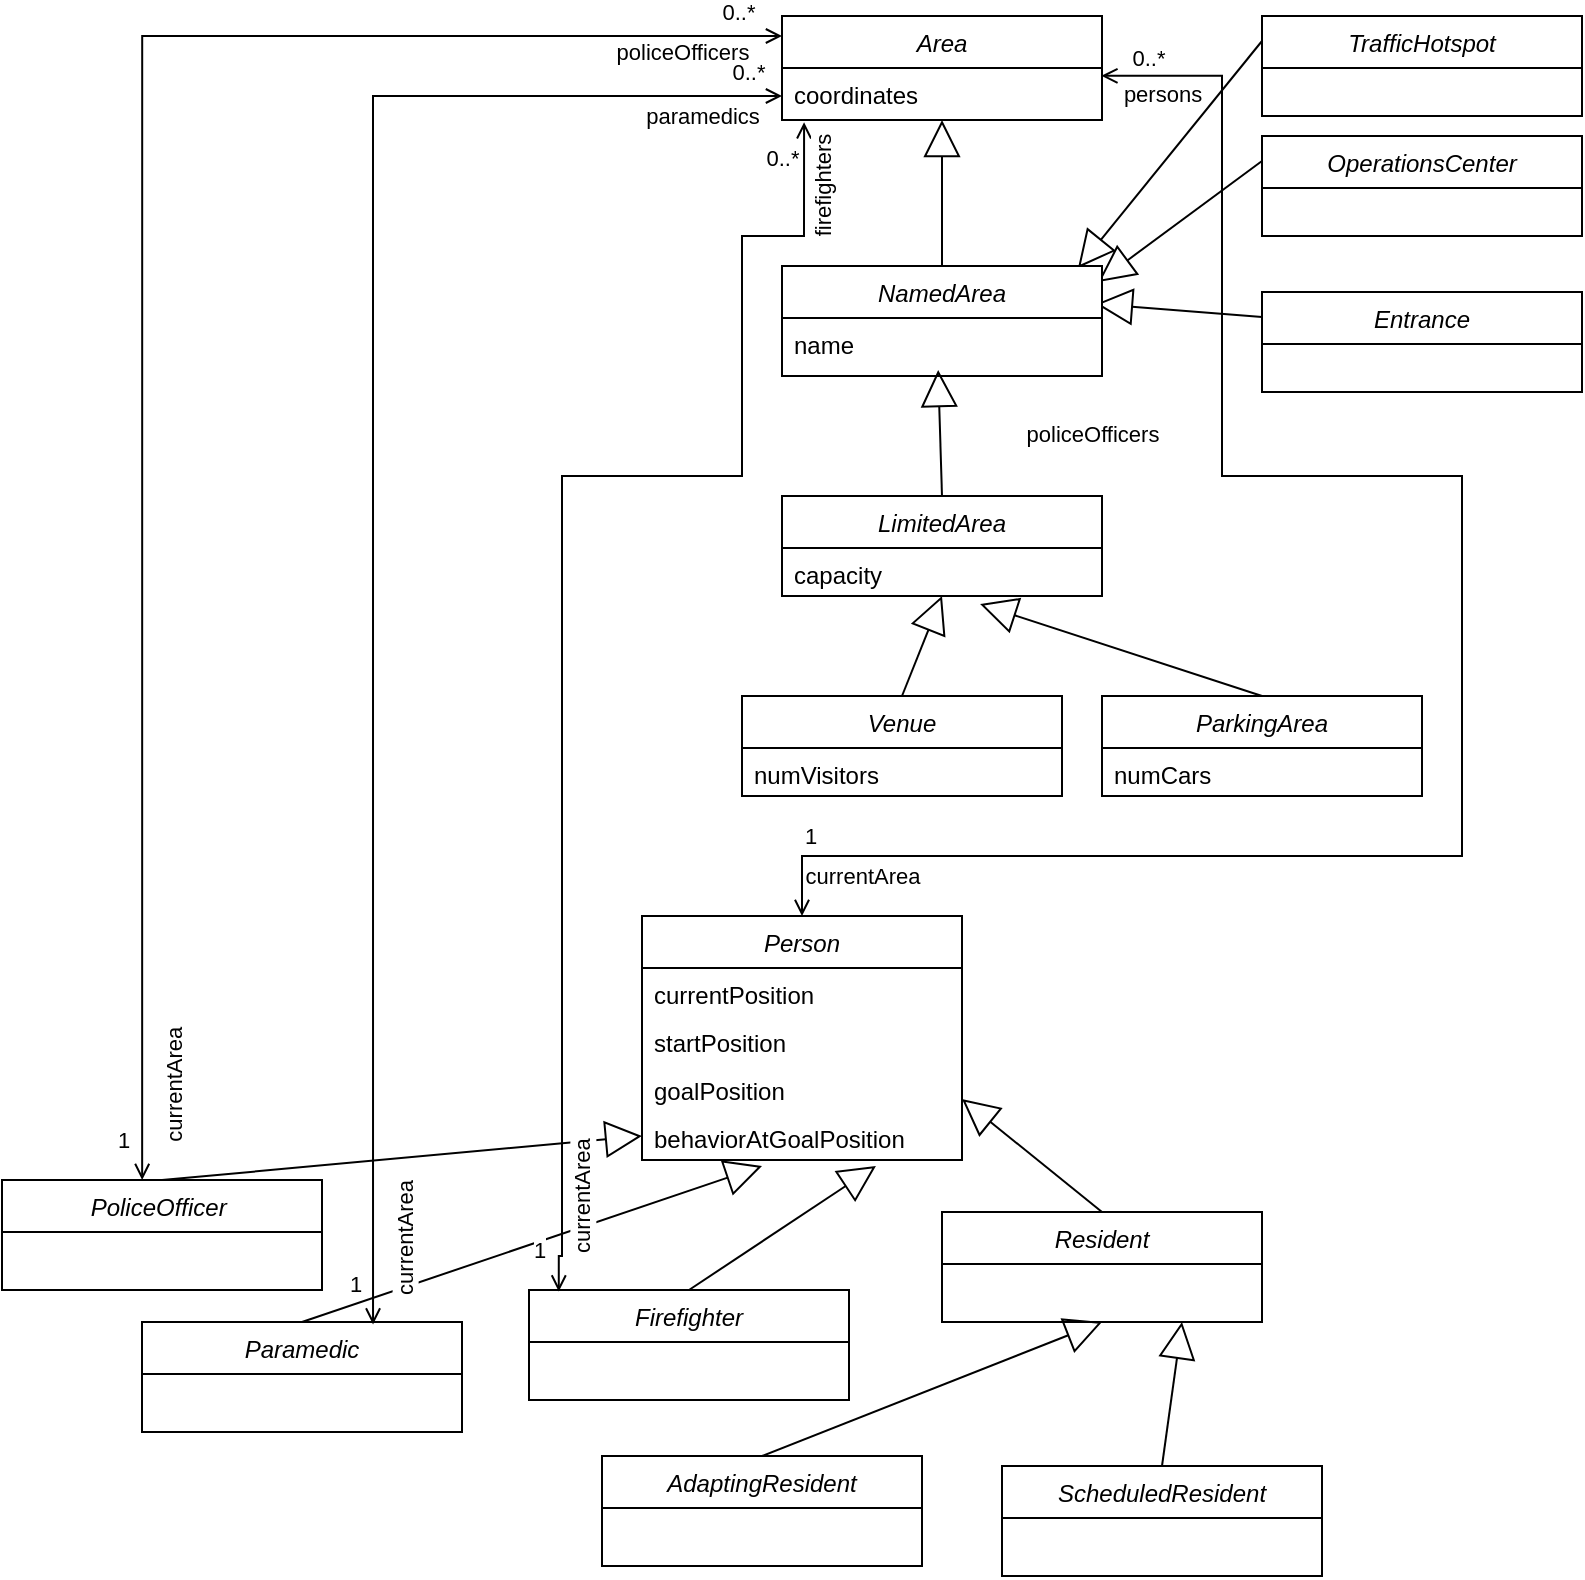 <mxfile version="23.0.2" type="device">
  <diagram id="C5RBs43oDa-KdzZeNtuy" name="Page-1">
    <mxGraphModel dx="1886" dy="892" grid="1" gridSize="10" guides="1" tooltips="1" connect="1" arrows="1" fold="1" page="1" pageScale="1" pageWidth="827" pageHeight="1169" math="0" shadow="0">
      <root>
        <mxCell id="WIyWlLk6GJQsqaUBKTNV-0" />
        <mxCell id="WIyWlLk6GJQsqaUBKTNV-1" parent="WIyWlLk6GJQsqaUBKTNV-0" />
        <mxCell id="zkfFHV4jXpPFQw0GAbJ--0" value="LimitedArea" style="swimlane;fontStyle=2;align=center;verticalAlign=top;childLayout=stackLayout;horizontal=1;startSize=26;horizontalStack=0;resizeParent=1;resizeLast=0;collapsible=1;marginBottom=0;rounded=0;shadow=0;strokeWidth=1;" parent="WIyWlLk6GJQsqaUBKTNV-1" vertex="1">
          <mxGeometry x="400" y="270" width="160" height="50" as="geometry">
            <mxRectangle x="110" y="120" width="160" height="26" as="alternateBounds" />
          </mxGeometry>
        </mxCell>
        <mxCell id="DFCHfAah13juMa5k8PcI-9" value="capacity" style="text;align=left;verticalAlign=top;spacingLeft=4;spacingRight=4;overflow=hidden;rotatable=0;points=[[0,0.5],[1,0.5]];portConstraint=eastwest;" vertex="1" parent="zkfFHV4jXpPFQw0GAbJ--0">
          <mxGeometry y="26" width="160" height="24" as="geometry" />
        </mxCell>
        <mxCell id="DFCHfAah13juMa5k8PcI-2" value="Area" style="swimlane;fontStyle=2;align=center;verticalAlign=top;childLayout=stackLayout;horizontal=1;startSize=26;horizontalStack=0;resizeParent=1;resizeLast=0;collapsible=1;marginBottom=0;rounded=0;shadow=0;strokeWidth=1;" vertex="1" parent="WIyWlLk6GJQsqaUBKTNV-1">
          <mxGeometry x="400" y="30" width="160" height="52" as="geometry">
            <mxRectangle x="110" y="120" width="160" height="26" as="alternateBounds" />
          </mxGeometry>
        </mxCell>
        <mxCell id="DFCHfAah13juMa5k8PcI-5" value="coordinates" style="text;align=left;verticalAlign=top;spacingLeft=4;spacingRight=4;overflow=hidden;rotatable=0;points=[[0,0.5],[1,0.5]];portConstraint=eastwest;" vertex="1" parent="DFCHfAah13juMa5k8PcI-2">
          <mxGeometry y="26" width="160" height="26" as="geometry" />
        </mxCell>
        <mxCell id="DFCHfAah13juMa5k8PcI-11" value="Entrance" style="swimlane;fontStyle=2;align=center;verticalAlign=top;childLayout=stackLayout;horizontal=1;startSize=26;horizontalStack=0;resizeParent=1;resizeLast=0;collapsible=1;marginBottom=0;rounded=0;shadow=0;strokeWidth=1;" vertex="1" parent="WIyWlLk6GJQsqaUBKTNV-1">
          <mxGeometry x="640" y="168" width="160" height="50" as="geometry">
            <mxRectangle x="110" y="120" width="160" height="26" as="alternateBounds" />
          </mxGeometry>
        </mxCell>
        <mxCell id="DFCHfAah13juMa5k8PcI-14" value="" style="endArrow=block;endSize=16;endFill=0;html=1;rounded=0;entryX=0.981;entryY=-0.292;entryDx=0;entryDy=0;entryPerimeter=0;exitX=0;exitY=0.25;exitDx=0;exitDy=0;" edge="1" parent="WIyWlLk6GJQsqaUBKTNV-1" source="DFCHfAah13juMa5k8PcI-11" target="DFCHfAah13juMa5k8PcI-34">
          <mxGeometry width="160" relative="1" as="geometry">
            <mxPoint x="700" y="160" as="sourcePoint" />
            <mxPoint x="661" y="110" as="targetPoint" />
          </mxGeometry>
        </mxCell>
        <mxCell id="DFCHfAah13juMa5k8PcI-15" value="Venue" style="swimlane;fontStyle=2;align=center;verticalAlign=top;childLayout=stackLayout;horizontal=1;startSize=26;horizontalStack=0;resizeParent=1;resizeLast=0;collapsible=1;marginBottom=0;rounded=0;shadow=0;strokeWidth=1;" vertex="1" parent="WIyWlLk6GJQsqaUBKTNV-1">
          <mxGeometry x="380" y="370" width="160" height="50" as="geometry">
            <mxRectangle x="110" y="120" width="160" height="26" as="alternateBounds" />
          </mxGeometry>
        </mxCell>
        <mxCell id="DFCHfAah13juMa5k8PcI-31" value="numVisitors" style="text;align=left;verticalAlign=top;spacingLeft=4;spacingRight=4;overflow=hidden;rotatable=0;points=[[0,0.5],[1,0.5]];portConstraint=eastwest;" vertex="1" parent="DFCHfAah13juMa5k8PcI-15">
          <mxGeometry y="26" width="160" height="24" as="geometry" />
        </mxCell>
        <mxCell id="DFCHfAah13juMa5k8PcI-18" value="" style="endArrow=block;endSize=16;endFill=0;html=1;rounded=0;entryX=0.5;entryY=1;entryDx=0;entryDy=0;exitX=0.5;exitY=0;exitDx=0;exitDy=0;" edge="1" parent="WIyWlLk6GJQsqaUBKTNV-1" source="DFCHfAah13juMa5k8PcI-15" target="zkfFHV4jXpPFQw0GAbJ--0">
          <mxGeometry width="160" relative="1" as="geometry">
            <mxPoint x="534" y="500" as="sourcePoint" />
            <mxPoint x="534.5" y="461" as="targetPoint" />
          </mxGeometry>
        </mxCell>
        <mxCell id="DFCHfAah13juMa5k8PcI-19" value="ParkingArea" style="swimlane;fontStyle=2;align=center;verticalAlign=top;childLayout=stackLayout;horizontal=1;startSize=26;horizontalStack=0;resizeParent=1;resizeLast=0;collapsible=1;marginBottom=0;rounded=0;shadow=0;strokeWidth=1;" vertex="1" parent="WIyWlLk6GJQsqaUBKTNV-1">
          <mxGeometry x="560" y="370" width="160" height="50" as="geometry">
            <mxRectangle x="110" y="120" width="160" height="26" as="alternateBounds" />
          </mxGeometry>
        </mxCell>
        <mxCell id="DFCHfAah13juMa5k8PcI-32" value="numCars" style="text;align=left;verticalAlign=top;spacingLeft=4;spacingRight=4;overflow=hidden;rotatable=0;points=[[0,0.5],[1,0.5]];portConstraint=eastwest;" vertex="1" parent="DFCHfAah13juMa5k8PcI-19">
          <mxGeometry y="26" width="160" height="24" as="geometry" />
        </mxCell>
        <mxCell id="DFCHfAah13juMa5k8PcI-20" value="" style="endArrow=block;endSize=16;endFill=0;html=1;rounded=0;exitX=0.5;exitY=0;exitDx=0;exitDy=0;entryX=0.619;entryY=1.167;entryDx=0;entryDy=0;entryPerimeter=0;" edge="1" parent="WIyWlLk6GJQsqaUBKTNV-1" source="DFCHfAah13juMa5k8PcI-19" target="DFCHfAah13juMa5k8PcI-9">
          <mxGeometry width="160" relative="1" as="geometry">
            <mxPoint x="718" y="500" as="sourcePoint" />
            <mxPoint x="510" y="360" as="targetPoint" />
          </mxGeometry>
        </mxCell>
        <mxCell id="DFCHfAah13juMa5k8PcI-24" value="OperationsCenter" style="swimlane;fontStyle=2;align=center;verticalAlign=top;childLayout=stackLayout;horizontal=1;startSize=26;horizontalStack=0;resizeParent=1;resizeLast=0;collapsible=1;marginBottom=0;rounded=0;shadow=0;strokeWidth=1;" vertex="1" parent="WIyWlLk6GJQsqaUBKTNV-1">
          <mxGeometry x="640" y="90" width="160" height="50" as="geometry">
            <mxRectangle x="110" y="120" width="160" height="26" as="alternateBounds" />
          </mxGeometry>
        </mxCell>
        <mxCell id="DFCHfAah13juMa5k8PcI-26" value="" style="endArrow=block;endSize=16;endFill=0;html=1;rounded=0;entryX=0.988;entryY=0.145;entryDx=0;entryDy=0;exitX=0;exitY=0.25;exitDx=0;exitDy=0;entryPerimeter=0;" edge="1" parent="WIyWlLk6GJQsqaUBKTNV-1" source="DFCHfAah13juMa5k8PcI-24" target="DFCHfAah13juMa5k8PcI-33">
          <mxGeometry width="160" relative="1" as="geometry">
            <mxPoint x="710" y="120" as="sourcePoint" />
            <mxPoint x="650" y="100" as="targetPoint" />
          </mxGeometry>
        </mxCell>
        <mxCell id="DFCHfAah13juMa5k8PcI-27" value="TrafficHotspot" style="swimlane;fontStyle=2;align=center;verticalAlign=top;childLayout=stackLayout;horizontal=1;startSize=26;horizontalStack=0;resizeParent=1;resizeLast=0;collapsible=1;marginBottom=0;rounded=0;shadow=0;strokeWidth=1;" vertex="1" parent="WIyWlLk6GJQsqaUBKTNV-1">
          <mxGeometry x="640" y="30" width="160" height="50" as="geometry">
            <mxRectangle x="110" y="120" width="160" height="26" as="alternateBounds" />
          </mxGeometry>
        </mxCell>
        <mxCell id="DFCHfAah13juMa5k8PcI-30" value="" style="endArrow=block;endSize=16;endFill=0;html=1;rounded=0;entryX=0.925;entryY=0.018;entryDx=0;entryDy=0;entryPerimeter=0;exitX=0;exitY=0.25;exitDx=0;exitDy=0;" edge="1" parent="WIyWlLk6GJQsqaUBKTNV-1" source="DFCHfAah13juMa5k8PcI-27" target="DFCHfAah13juMa5k8PcI-33">
          <mxGeometry width="160" relative="1" as="geometry">
            <mxPoint x="1024" y="169" as="sourcePoint" />
            <mxPoint x="730" y="100" as="targetPoint" />
          </mxGeometry>
        </mxCell>
        <mxCell id="DFCHfAah13juMa5k8PcI-33" value="NamedArea" style="swimlane;fontStyle=2;align=center;verticalAlign=top;childLayout=stackLayout;horizontal=1;startSize=26;horizontalStack=0;resizeParent=1;resizeLast=0;collapsible=1;marginBottom=0;rounded=0;shadow=0;strokeWidth=1;" vertex="1" parent="WIyWlLk6GJQsqaUBKTNV-1">
          <mxGeometry x="400" y="155" width="160" height="55" as="geometry">
            <mxRectangle x="110" y="120" width="160" height="26" as="alternateBounds" />
          </mxGeometry>
        </mxCell>
        <mxCell id="DFCHfAah13juMa5k8PcI-34" value="name" style="text;align=left;verticalAlign=top;spacingLeft=4;spacingRight=4;overflow=hidden;rotatable=0;points=[[0,0.5],[1,0.5]];portConstraint=eastwest;" vertex="1" parent="DFCHfAah13juMa5k8PcI-33">
          <mxGeometry y="26" width="160" height="24" as="geometry" />
        </mxCell>
        <mxCell id="DFCHfAah13juMa5k8PcI-36" value="" style="endArrow=block;endSize=16;endFill=0;html=1;rounded=0;exitX=0.5;exitY=0;exitDx=0;exitDy=0;entryX=0.5;entryY=1;entryDx=0;entryDy=0;" edge="1" parent="WIyWlLk6GJQsqaUBKTNV-1" source="DFCHfAah13juMa5k8PcI-33" target="DFCHfAah13juMa5k8PcI-2">
          <mxGeometry width="160" relative="1" as="geometry">
            <mxPoint x="650" y="53" as="sourcePoint" />
            <mxPoint x="480" y="130" as="targetPoint" />
          </mxGeometry>
        </mxCell>
        <mxCell id="DFCHfAah13juMa5k8PcI-37" value="" style="endArrow=block;endSize=16;endFill=0;html=1;rounded=0;exitX=0.5;exitY=0;exitDx=0;exitDy=0;entryX=0.488;entryY=1.083;entryDx=0;entryDy=0;entryPerimeter=0;" edge="1" parent="WIyWlLk6GJQsqaUBKTNV-1" source="zkfFHV4jXpPFQw0GAbJ--0" target="DFCHfAah13juMa5k8PcI-34">
          <mxGeometry width="160" relative="1" as="geometry">
            <mxPoint x="490" y="165" as="sourcePoint" />
            <mxPoint x="440" y="240" as="targetPoint" />
          </mxGeometry>
        </mxCell>
        <mxCell id="DFCHfAah13juMa5k8PcI-38" value="Person" style="swimlane;fontStyle=2;align=center;verticalAlign=top;childLayout=stackLayout;horizontal=1;startSize=26;horizontalStack=0;resizeParent=1;resizeLast=0;collapsible=1;marginBottom=0;rounded=0;shadow=0;strokeWidth=1;" vertex="1" parent="WIyWlLk6GJQsqaUBKTNV-1">
          <mxGeometry x="330" y="480" width="160" height="122" as="geometry">
            <mxRectangle x="110" y="120" width="160" height="26" as="alternateBounds" />
          </mxGeometry>
        </mxCell>
        <mxCell id="DFCHfAah13juMa5k8PcI-51" value="currentPosition" style="text;align=left;verticalAlign=top;spacingLeft=4;spacingRight=4;overflow=hidden;rotatable=0;points=[[0,0.5],[1,0.5]];portConstraint=eastwest;" vertex="1" parent="DFCHfAah13juMa5k8PcI-38">
          <mxGeometry y="26" width="160" height="24" as="geometry" />
        </mxCell>
        <mxCell id="DFCHfAah13juMa5k8PcI-59" value="startPosition" style="text;align=left;verticalAlign=top;spacingLeft=4;spacingRight=4;overflow=hidden;rotatable=0;points=[[0,0.5],[1,0.5]];portConstraint=eastwest;" vertex="1" parent="DFCHfAah13juMa5k8PcI-38">
          <mxGeometry y="50" width="160" height="24" as="geometry" />
        </mxCell>
        <mxCell id="DFCHfAah13juMa5k8PcI-60" value="goalPosition" style="text;align=left;verticalAlign=top;spacingLeft=4;spacingRight=4;overflow=hidden;rotatable=0;points=[[0,0.5],[1,0.5]];portConstraint=eastwest;" vertex="1" parent="DFCHfAah13juMa5k8PcI-38">
          <mxGeometry y="74" width="160" height="24" as="geometry" />
        </mxCell>
        <mxCell id="DFCHfAah13juMa5k8PcI-58" value="behaviorAtGoalPosition" style="text;align=left;verticalAlign=top;spacingLeft=4;spacingRight=4;overflow=hidden;rotatable=0;points=[[0,0.5],[1,0.5]];portConstraint=eastwest;" vertex="1" parent="DFCHfAah13juMa5k8PcI-38">
          <mxGeometry y="98" width="160" height="24" as="geometry" />
        </mxCell>
        <mxCell id="DFCHfAah13juMa5k8PcI-41" value="PoliceOfficer " style="swimlane;fontStyle=2;align=center;verticalAlign=top;childLayout=stackLayout;horizontal=1;startSize=26;horizontalStack=0;resizeParent=1;resizeLast=0;collapsible=1;marginBottom=0;rounded=0;shadow=0;strokeWidth=1;" vertex="1" parent="WIyWlLk6GJQsqaUBKTNV-1">
          <mxGeometry x="10" y="612" width="160" height="55" as="geometry">
            <mxRectangle x="110" y="120" width="160" height="26" as="alternateBounds" />
          </mxGeometry>
        </mxCell>
        <mxCell id="DFCHfAah13juMa5k8PcI-44" value="" style="endArrow=block;endSize=16;endFill=0;html=1;rounded=0;exitX=0.5;exitY=0;exitDx=0;exitDy=0;entryX=0;entryY=0.5;entryDx=0;entryDy=0;" edge="1" parent="WIyWlLk6GJQsqaUBKTNV-1" source="DFCHfAah13juMa5k8PcI-41" target="DFCHfAah13juMa5k8PcI-58">
          <mxGeometry width="160" relative="1" as="geometry">
            <mxPoint x="-400" y="1060" as="sourcePoint" />
            <mxPoint x="-541" y="1014" as="targetPoint" />
          </mxGeometry>
        </mxCell>
        <mxCell id="DFCHfAah13juMa5k8PcI-45" value="Paramedic" style="swimlane;fontStyle=2;align=center;verticalAlign=top;childLayout=stackLayout;horizontal=1;startSize=26;horizontalStack=0;resizeParent=1;resizeLast=0;collapsible=1;marginBottom=0;rounded=0;shadow=0;strokeWidth=1;" vertex="1" parent="WIyWlLk6GJQsqaUBKTNV-1">
          <mxGeometry x="80" y="683" width="160" height="55" as="geometry">
            <mxRectangle x="110" y="120" width="160" height="26" as="alternateBounds" />
          </mxGeometry>
        </mxCell>
        <mxCell id="DFCHfAah13juMa5k8PcI-46" value="" style="endArrow=block;endSize=16;endFill=0;html=1;rounded=0;exitX=0.5;exitY=0;exitDx=0;exitDy=0;entryX=0.375;entryY=1.125;entryDx=0;entryDy=0;entryPerimeter=0;" edge="1" parent="WIyWlLk6GJQsqaUBKTNV-1" source="DFCHfAah13juMa5k8PcI-45" target="DFCHfAah13juMa5k8PcI-58">
          <mxGeometry width="160" relative="1" as="geometry">
            <mxPoint x="-200" y="940" as="sourcePoint" />
            <mxPoint x="10" y="750" as="targetPoint" />
          </mxGeometry>
        </mxCell>
        <mxCell id="DFCHfAah13juMa5k8PcI-49" value="Firefighter" style="swimlane;fontStyle=2;align=center;verticalAlign=top;childLayout=stackLayout;horizontal=1;startSize=26;horizontalStack=0;resizeParent=1;resizeLast=0;collapsible=1;marginBottom=0;rounded=0;shadow=0;strokeWidth=1;" vertex="1" parent="WIyWlLk6GJQsqaUBKTNV-1">
          <mxGeometry x="273.5" y="667" width="160" height="55" as="geometry">
            <mxRectangle x="110" y="120" width="160" height="26" as="alternateBounds" />
          </mxGeometry>
        </mxCell>
        <mxCell id="DFCHfAah13juMa5k8PcI-50" value="" style="endArrow=block;endSize=16;endFill=0;html=1;rounded=0;exitX=0.5;exitY=0;exitDx=0;exitDy=0;entryX=0.731;entryY=1.125;entryDx=0;entryDy=0;entryPerimeter=0;" edge="1" parent="WIyWlLk6GJQsqaUBKTNV-1" source="DFCHfAah13juMa5k8PcI-49" target="DFCHfAah13juMa5k8PcI-58">
          <mxGeometry width="160" relative="1" as="geometry">
            <mxPoint x="-16" y="940" as="sourcePoint" />
            <mxPoint x="214" y="745" as="targetPoint" />
          </mxGeometry>
        </mxCell>
        <mxCell id="DFCHfAah13juMa5k8PcI-61" value="Resident" style="swimlane;fontStyle=2;align=center;verticalAlign=top;childLayout=stackLayout;horizontal=1;startSize=26;horizontalStack=0;resizeParent=1;resizeLast=0;collapsible=1;marginBottom=0;rounded=0;shadow=0;strokeWidth=1;" vertex="1" parent="WIyWlLk6GJQsqaUBKTNV-1">
          <mxGeometry x="480" y="628" width="160" height="55" as="geometry">
            <mxRectangle x="660" y="518" width="160" height="26" as="alternateBounds" />
          </mxGeometry>
        </mxCell>
        <mxCell id="DFCHfAah13juMa5k8PcI-62" value="" style="endArrow=block;endSize=16;endFill=0;html=1;rounded=0;exitX=0.5;exitY=0;exitDx=0;exitDy=0;entryX=1;entryY=0.75;entryDx=0;entryDy=0;" edge="1" parent="WIyWlLk6GJQsqaUBKTNV-1" source="DFCHfAah13juMa5k8PcI-61" target="DFCHfAah13juMa5k8PcI-38">
          <mxGeometry width="160" relative="1" as="geometry">
            <mxPoint x="134" y="868" as="sourcePoint" />
            <mxPoint x="640" y="530" as="targetPoint" />
          </mxGeometry>
        </mxCell>
        <mxCell id="DFCHfAah13juMa5k8PcI-63" value="AdaptingResident" style="swimlane;fontStyle=2;align=center;verticalAlign=top;childLayout=stackLayout;horizontal=1;startSize=26;horizontalStack=0;resizeParent=1;resizeLast=0;collapsible=1;marginBottom=0;rounded=0;shadow=0;strokeWidth=1;" vertex="1" parent="WIyWlLk6GJQsqaUBKTNV-1">
          <mxGeometry x="310" y="750" width="160" height="55" as="geometry">
            <mxRectangle x="660" y="518" width="160" height="26" as="alternateBounds" />
          </mxGeometry>
        </mxCell>
        <mxCell id="DFCHfAah13juMa5k8PcI-65" value="" style="endArrow=block;endSize=16;endFill=0;html=1;rounded=0;exitX=0.5;exitY=0;exitDx=0;exitDy=0;entryX=0.5;entryY=1;entryDx=0;entryDy=0;" edge="1" parent="WIyWlLk6GJQsqaUBKTNV-1" source="DFCHfAah13juMa5k8PcI-63" target="DFCHfAah13juMa5k8PcI-61">
          <mxGeometry width="160" relative="1" as="geometry">
            <mxPoint x="610" y="638" as="sourcePoint" />
            <mxPoint x="500" y="582" as="targetPoint" />
          </mxGeometry>
        </mxCell>
        <mxCell id="DFCHfAah13juMa5k8PcI-66" value="ScheduledResident" style="swimlane;fontStyle=2;align=center;verticalAlign=top;childLayout=stackLayout;horizontal=1;startSize=26;horizontalStack=0;resizeParent=1;resizeLast=0;collapsible=1;marginBottom=0;rounded=0;shadow=0;strokeWidth=1;" vertex="1" parent="WIyWlLk6GJQsqaUBKTNV-1">
          <mxGeometry x="510" y="755" width="160" height="55" as="geometry">
            <mxRectangle x="660" y="518" width="160" height="26" as="alternateBounds" />
          </mxGeometry>
        </mxCell>
        <mxCell id="DFCHfAah13juMa5k8PcI-67" value="" style="endArrow=block;endSize=16;endFill=0;html=1;rounded=0;exitX=0.5;exitY=0;exitDx=0;exitDy=0;" edge="1" parent="WIyWlLk6GJQsqaUBKTNV-1" source="DFCHfAah13juMa5k8PcI-66">
          <mxGeometry width="160" relative="1" as="geometry">
            <mxPoint x="790" y="638" as="sourcePoint" />
            <mxPoint x="600" y="683" as="targetPoint" />
          </mxGeometry>
        </mxCell>
        <mxCell id="DFCHfAah13juMa5k8PcI-77" value="" style="endArrow=open;endFill=0;html=1;edgeStyle=orthogonalEdgeStyle;align=left;verticalAlign=top;rounded=0;exitX=0.438;exitY=0;exitDx=0;exitDy=0;exitPerimeter=0;startArrow=open;startFill=0;" edge="1" parent="WIyWlLk6GJQsqaUBKTNV-1" source="DFCHfAah13juMa5k8PcI-41">
          <mxGeometry x="-1" relative="1" as="geometry">
            <mxPoint x="114.08" y="602" as="sourcePoint" />
            <mxPoint x="400" y="40" as="targetPoint" />
            <Array as="points">
              <mxPoint x="80" y="40" />
              <mxPoint x="400" y="40" />
            </Array>
          </mxGeometry>
        </mxCell>
        <mxCell id="DFCHfAah13juMa5k8PcI-78" value="1" style="edgeLabel;resizable=0;html=1;align=left;verticalAlign=bottom;" connectable="0" vertex="1" parent="DFCHfAah13juMa5k8PcI-77">
          <mxGeometry x="-1" relative="1" as="geometry">
            <mxPoint x="-14" y="-12" as="offset" />
          </mxGeometry>
        </mxCell>
        <mxCell id="DFCHfAah13juMa5k8PcI-79" value="0..*" style="edgeLabel;html=1;align=center;verticalAlign=middle;resizable=0;points=[];" vertex="1" connectable="0" parent="DFCHfAah13juMa5k8PcI-77">
          <mxGeometry x="0.864" y="1" relative="1" as="geometry">
            <mxPoint x="38" y="-11" as="offset" />
          </mxGeometry>
        </mxCell>
        <mxCell id="DFCHfAah13juMa5k8PcI-80" value="policeOfficers" style="edgeLabel;html=1;align=center;verticalAlign=middle;resizable=0;points=[];rotation=0;" vertex="1" connectable="0" parent="DFCHfAah13juMa5k8PcI-77">
          <mxGeometry x="0.496" relative="1" as="geometry">
            <mxPoint x="175" y="8" as="offset" />
          </mxGeometry>
        </mxCell>
        <mxCell id="DFCHfAah13juMa5k8PcI-81" value="currentArea" style="edgeLabel;html=1;align=center;verticalAlign=middle;resizable=0;points=[];rotation=-90;" vertex="1" connectable="0" parent="DFCHfAah13juMa5k8PcI-77">
          <mxGeometry x="-0.864" y="1" relative="1" as="geometry">
            <mxPoint x="17" y="13" as="offset" />
          </mxGeometry>
        </mxCell>
        <mxCell id="DFCHfAah13juMa5k8PcI-92" value="" style="endArrow=open;endFill=0;html=1;edgeStyle=orthogonalEdgeStyle;align=left;verticalAlign=top;rounded=0;startArrow=open;startFill=0;exitX=0.722;exitY=0.022;exitDx=0;exitDy=0;exitPerimeter=0;" edge="1" parent="WIyWlLk6GJQsqaUBKTNV-1" source="DFCHfAah13juMa5k8PcI-45">
          <mxGeometry x="-1" relative="1" as="geometry">
            <mxPoint x="200" y="490" as="sourcePoint" />
            <mxPoint x="400" y="70" as="targetPoint" />
            <Array as="points">
              <mxPoint x="195" y="70" />
            </Array>
          </mxGeometry>
        </mxCell>
        <mxCell id="DFCHfAah13juMa5k8PcI-93" value="1" style="edgeLabel;resizable=0;html=1;align=left;verticalAlign=bottom;" connectable="0" vertex="1" parent="DFCHfAah13juMa5k8PcI-92">
          <mxGeometry x="-1" relative="1" as="geometry">
            <mxPoint x="-14" y="-12" as="offset" />
          </mxGeometry>
        </mxCell>
        <mxCell id="DFCHfAah13juMa5k8PcI-94" value="0..*" style="edgeLabel;html=1;align=center;verticalAlign=middle;resizable=0;points=[];" vertex="1" connectable="0" parent="DFCHfAah13juMa5k8PcI-92">
          <mxGeometry x="0.864" y="1" relative="1" as="geometry">
            <mxPoint x="38" y="-11" as="offset" />
          </mxGeometry>
        </mxCell>
        <mxCell id="DFCHfAah13juMa5k8PcI-95" value="paramedics" style="edgeLabel;html=1;align=center;verticalAlign=middle;resizable=0;points=[];rotation=0;" vertex="1" connectable="0" parent="DFCHfAah13juMa5k8PcI-92">
          <mxGeometry x="0.496" relative="1" as="geometry">
            <mxPoint x="164" y="8" as="offset" />
          </mxGeometry>
        </mxCell>
        <mxCell id="DFCHfAah13juMa5k8PcI-96" value="currentArea" style="edgeLabel;html=1;align=center;verticalAlign=middle;resizable=0;points=[];rotation=-90;" vertex="1" connectable="0" parent="DFCHfAah13juMa5k8PcI-92">
          <mxGeometry x="-0.864" y="1" relative="1" as="geometry">
            <mxPoint x="17" y="13" as="offset" />
          </mxGeometry>
        </mxCell>
        <mxCell id="DFCHfAah13juMa5k8PcI-97" value="" style="endArrow=open;endFill=0;html=1;edgeStyle=orthogonalEdgeStyle;align=left;verticalAlign=top;rounded=0;exitX=0.093;exitY=0.013;exitDx=0;exitDy=0;exitPerimeter=0;startArrow=open;startFill=0;entryX=0.069;entryY=1.043;entryDx=0;entryDy=0;entryPerimeter=0;" edge="1" parent="WIyWlLk6GJQsqaUBKTNV-1" source="DFCHfAah13juMa5k8PcI-49" target="DFCHfAah13juMa5k8PcI-5">
          <mxGeometry x="-1" relative="1" as="geometry">
            <mxPoint x="100" y="632" as="sourcePoint" />
            <mxPoint x="410" y="120" as="targetPoint" />
            <Array as="points">
              <mxPoint x="288" y="650" />
              <mxPoint x="290" y="650" />
              <mxPoint x="290" y="260" />
              <mxPoint x="380" y="260" />
              <mxPoint x="380" y="140" />
              <mxPoint x="411" y="140" />
            </Array>
          </mxGeometry>
        </mxCell>
        <mxCell id="DFCHfAah13juMa5k8PcI-98" value="1" style="edgeLabel;resizable=0;html=1;align=left;verticalAlign=bottom;" connectable="0" vertex="1" parent="DFCHfAah13juMa5k8PcI-97">
          <mxGeometry x="-1" relative="1" as="geometry">
            <mxPoint x="-14" y="-12" as="offset" />
          </mxGeometry>
        </mxCell>
        <mxCell id="DFCHfAah13juMa5k8PcI-99" value="0..*" style="edgeLabel;html=1;align=center;verticalAlign=middle;resizable=0;points=[];" vertex="1" connectable="0" parent="DFCHfAah13juMa5k8PcI-97">
          <mxGeometry x="0.864" y="1" relative="1" as="geometry">
            <mxPoint x="-10" y="-31" as="offset" />
          </mxGeometry>
        </mxCell>
        <mxCell id="DFCHfAah13juMa5k8PcI-100" value="policeOfficers" style="edgeLabel;html=1;align=center;verticalAlign=middle;resizable=0;points=[];rotation=0;" vertex="1" connectable="0" parent="DFCHfAah13juMa5k8PcI-97">
          <mxGeometry x="0.496" relative="1" as="geometry">
            <mxPoint x="175" y="8" as="offset" />
          </mxGeometry>
        </mxCell>
        <mxCell id="DFCHfAah13juMa5k8PcI-101" value="currentArea" style="edgeLabel;html=1;align=center;verticalAlign=middle;resizable=0;points=[];rotation=-90;" vertex="1" connectable="0" parent="DFCHfAah13juMa5k8PcI-97">
          <mxGeometry x="-0.864" y="1" relative="1" as="geometry">
            <mxPoint x="11" y="-1" as="offset" />
          </mxGeometry>
        </mxCell>
        <mxCell id="DFCHfAah13juMa5k8PcI-102" value="firefighters" style="edgeLabel;html=1;align=center;verticalAlign=middle;resizable=0;points=[];rotation=-90;" vertex="1" connectable="0" parent="WIyWlLk6GJQsqaUBKTNV-1">
          <mxGeometry x="420.003" y="114.996" as="geometry" />
        </mxCell>
        <mxCell id="DFCHfAah13juMa5k8PcI-104" style="edgeStyle=orthogonalEdgeStyle;rounded=0;orthogonalLoop=1;jettySize=auto;html=1;exitX=0.5;exitY=0;exitDx=0;exitDy=0;entryX=0.998;entryY=0.151;entryDx=0;entryDy=0;entryPerimeter=0;startArrow=open;startFill=0;endArrow=open;endFill=0;" edge="1" parent="WIyWlLk6GJQsqaUBKTNV-1" source="DFCHfAah13juMa5k8PcI-38" target="DFCHfAah13juMa5k8PcI-5">
          <mxGeometry relative="1" as="geometry">
            <mxPoint x="570" y="60" as="targetPoint" />
            <Array as="points">
              <mxPoint x="410" y="450" />
              <mxPoint x="740" y="450" />
              <mxPoint x="740" y="260" />
              <mxPoint x="620" y="260" />
              <mxPoint x="620" y="60" />
            </Array>
          </mxGeometry>
        </mxCell>
        <mxCell id="DFCHfAah13juMa5k8PcI-106" value="persons" style="edgeLabel;html=1;align=center;verticalAlign=middle;resizable=0;points=[];rotation=0;" vertex="1" connectable="0" parent="DFCHfAah13juMa5k8PcI-104">
          <mxGeometry x="0.956" y="2" relative="1" as="geometry">
            <mxPoint x="10" y="7" as="offset" />
          </mxGeometry>
        </mxCell>
        <mxCell id="DFCHfAah13juMa5k8PcI-107" value="0..*" style="edgeLabel;html=1;align=center;verticalAlign=middle;resizable=0;points=[];" vertex="1" connectable="0" parent="DFCHfAah13juMa5k8PcI-104">
          <mxGeometry x="0.95" y="-9" relative="1" as="geometry">
            <mxPoint as="offset" />
          </mxGeometry>
        </mxCell>
        <mxCell id="DFCHfAah13juMa5k8PcI-108" value="1" style="edgeLabel;html=1;align=center;verticalAlign=middle;resizable=0;points=[];" vertex="1" connectable="0" parent="DFCHfAah13juMa5k8PcI-104">
          <mxGeometry x="-0.903" y="-3" relative="1" as="geometry">
            <mxPoint x="-11" y="-13" as="offset" />
          </mxGeometry>
        </mxCell>
        <mxCell id="DFCHfAah13juMa5k8PcI-109" value="currentArea" style="edgeLabel;html=1;align=center;verticalAlign=middle;resizable=0;points=[];" vertex="1" connectable="0" parent="DFCHfAah13juMa5k8PcI-104">
          <mxGeometry x="-0.542" y="-1" relative="1" as="geometry">
            <mxPoint x="-153" y="9" as="offset" />
          </mxGeometry>
        </mxCell>
      </root>
    </mxGraphModel>
  </diagram>
</mxfile>
